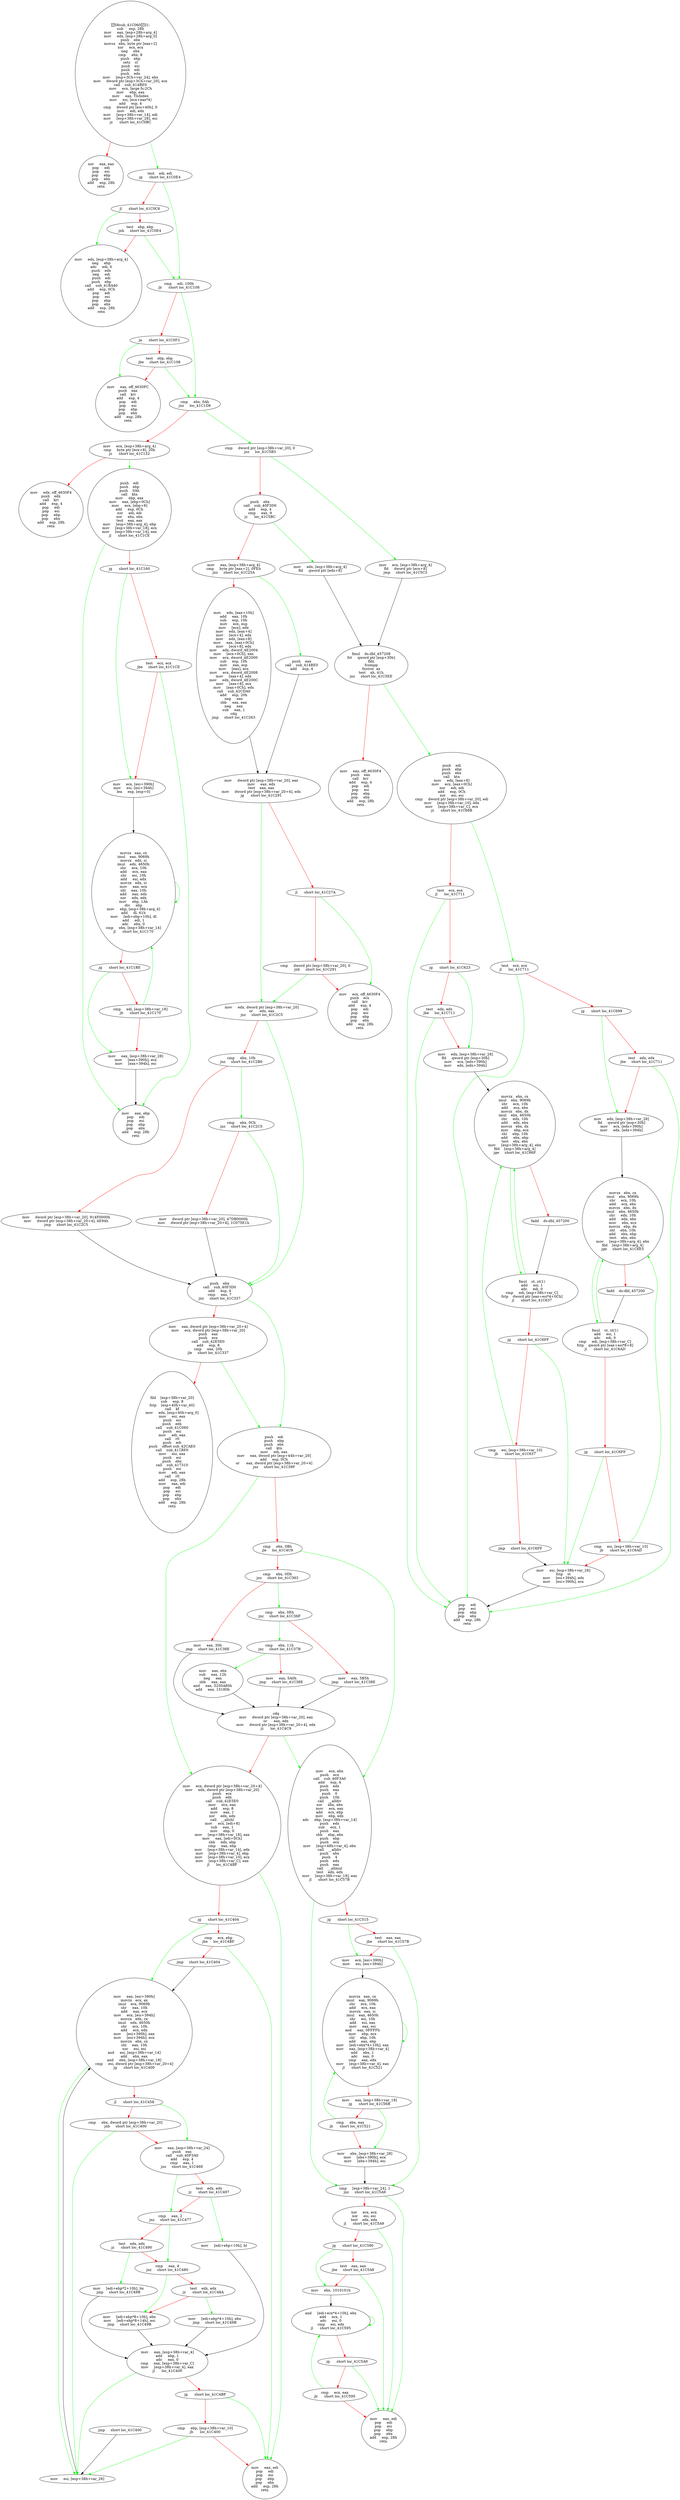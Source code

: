 digraph G{
Node0 [label = "58sub_41C06031:
sub     esp, 28h
mov     eax, [esp+28h+arg_4]
mov     edx, [esp+28h+arg_0]
push    ebx
movsx   ebx, byte ptr [eax+2]
xor     ecx, ecx
neg     ebx
cmp     ebx, 8
push    ebp
setz    cl
push    esi
push    edi
push    edx
mov     [esp+3Ch+var_24], ebx
mov     dword ptr [esp+3Ch+var_20], ecx
call    sub_414BE0
mov     ecx, large fs:2Ch
mov     ebp, eax
mov     eax, TlsIndex
mov     esi, [ecx+eax*4]
add     esp, 4
cmp     dword ptr [esi+40h], 0
mov     edi, edx
mov     [esp+38h+var_14], edi
mov     [esp+38h+var_28], esi
jz      short loc_41C0BC"]
Node1 [label = "xor     eax, eax
pop     edi
pop     esi
pop     ebp
pop     ebx
add     esp, 28h
retn"]
Node2 [label = "test    edi, edi
jg      short loc_41C0E4"]
Node3 [label = "jl      short loc_41C0C6"]
Node4 [label = "test    ebp, ebp
jnb     short loc_41C0E4"]
Node5 [label = "mov     edx, [esp+38h+arg_4]
neg     ebp
adc     edi, 0
push    edx
neg     edi
push    edi
push    ebp
call    sub_41BA40
add     esp, 0Ch
pop     edi
pop     esi
pop     ebp
pop     ebx
add     esp, 28h
retn"]
Node6 [label = "cmp     edi, 100h
jb      short loc_41C108"]
Node7 [label = "ja      short loc_41C0F2"]
Node8 [label = "test    ebp, ebp
jbe     short loc_41C108"]
Node9 [label = "mov     eax, off_4630FC
push    eax
call    krr
add     esp, 4
pop     edi
pop     esi
pop     ebp
pop     ebx
add     esp, 28h
retn"]
Node10 [label = "cmp     ebx, 0Ah
jnz     loc_41C1D8"]
Node11 [label = "mov     ecx, [esp+38h+arg_4]
cmp     byte ptr [ecx+8], 20h
jz      short loc_41C132"]
Node12 [label = "mov     edx, off_4630F4
push    edx
call    krr
add     esp, 4
pop     edi
pop     esi
pop     ebp
pop     ebx
add     esp, 28h
retn"]
Node13 [label = "push    edi
push    ebp
push    0Ah
call    ktn
mov     ebp, eax
mov     eax, [ebp+0Ch]
mov     ecx, [ebp+8]
add     esp, 0Ch
xor     edi, edi
xor     ebx, ebx
test    eax, eax
mov     [esp+38h+arg_4], ebp
mov     [esp+38h+var_18], ecx
mov     [esp+38h+var_14], eax
jl      short loc_41C1CE"]
Node14 [label = "jg      short loc_41C160"]
Node15 [label = "test    ecx, ecx
jbe     short loc_41C1CE"]
Node16 [label = "mov     ecx, [esi+390h]
mov     esi, [esi+394h]
lea     esp, [esp+0]"]
Node17 [label = "movzx   eax, cx
imul    eax, 9069h
movzx   edx, si
imul    edx, 4650h
shr     ecx, 10h
add     ecx, eax
shr     esi, 10h
add     esi, edx
movzx   edx, si
mov     eax, ecx
shl     eax, 10h
add     eax, edx
xor     edx, edx
mov     ebp, 1Ah
div     ebp
mov     ebp, [esp+38h+arg_4]
add     dl, 61h
mov     [edi+ebp+10h], dl
add     edi, 1
adc     ebx, 0
cmp     ebx, [esp+38h+var_14]
jl      short loc_41C170"]
Node18 [label = "jg      short loc_41C1BE"]
Node19 [label = "cmp     edi, [esp+38h+var_18]
jb      short loc_41C170"]
Node20 [label = "mov     eax, [esp+38h+var_28]
mov     [eax+390h], ecx
mov     [eax+394h], esi"]
Node21 [label = "mov     eax, ebp
pop     edi
pop     esi
pop     ebp
pop     ebx
add     esp, 28h
retn"]
Node22 [label = "cmp     dword ptr [esp+38h+var_20], 0
jnz     loc_41C5B3"]
Node23 [label = "push    ebx
call    sub_40F3D0
add     esp, 4
cmp     eax, 9
jz      loc_41C5BC"]
Node24 [label = "mov     eax, [esp+38h+arg_4]
cmp     byte ptr [eax+2], 0FEh
jnz     short loc_41C25A"]
Node25 [label = "mov     edx, [eax+10h]
add     eax, 10h
sub     esp, 10h
mov     ecx, esp
mov     [ecx], edx
mov     edx, [eax+4]
mov     [ecx+4], edx
mov     edx, [eax+8]
mov     eax, [eax+0Ch]
mov     [ecx+8], edx
mov     edx, dword_4E2004
mov     [ecx+0Ch], eax
mov     ecx, dword_4E2000
sub     esp, 10h
mov     eax, esp
mov     [eax], ecx
mov     ecx, dword_4E2008
mov     [eax+4], edx
mov     edx, dword_4E200C
mov     [eax+8], ecx
mov     [eax+0Ch], edx
call    sub_42CDA0
add     esp, 20h
neg     eax
sbb     eax, eax
neg     eax
sub     eax, 1
cdq
jmp     short loc_41C263"]
Node26 [label = "push    eax
call    sub_414BE0
add     esp, 4"]
Node27 [label = "mov     dword ptr [esp+38h+var_20], eax
mov     eax, edx
test    eax, eax
mov     dword ptr [esp+38h+var_20+4], edx
jg      short loc_41C291"]
Node28 [label = "jl      short loc_41C27A"]
Node29 [label = "cmp     dword ptr [esp+38h+var_20], 0
jnb     short loc_41C291"]
Node30 [label = "mov     ecx, off_4630F4
push    ecx
call    krr
add     esp, 4
pop     edi
pop     esi
pop     ebp
pop     ebx
add     esp, 28h
retn"]
Node31 [label = "mov     edx, dword ptr [esp+38h+var_20]
or      edx, eax
jnz     short loc_41C2C5"]
Node32 [label = "cmp     ebx, 10h
jnz     short loc_41C2B0"]
Node33 [label = "mov     dword ptr [esp+38h+var_20], 914F0000h
mov     dword ptr [esp+38h+var_20+4], 4E94h
jmp     short loc_41C2C5"]
Node34 [label = "cmp     ebx, 0Ch
jnz     short loc_41C2C5"]
Node35 [label = "mov     dword ptr [esp+38h+var_20], 47DB0000h
mov     dword ptr [esp+38h+var_20+4], 1C075E1h"]
Node36 [label = "push    ebx
call    sub_40F3D0
add     esp, 4
cmp     eax, 7
jnz     short loc_41C337"]
Node37 [label = "mov     eax, dword ptr [esp+38h+var_20+4]
mov     ecx, dword ptr [esp+38h+var_20]
push    eax
push    ecx
call    sub_42E5E0
add     esp, 8
cmp     eax, 20h
jle     short loc_41C337"]
Node38 [label = "fild    [esp+38h+var_20]
sub     esp, 8
fstp    [esp+40h+var_40]
call    kf
mov     edx, [esp+40h+arg_0]
mov     esi, eax
push    esi
push    edx
call    sub_41C060
push    esi
mov     edi, eax
call    r0
push    edi
push    offset sub_42CAE0
call    sub_411BF0
mov     esi, eax
push    esi
push    ebx
call    sub_417310
push    esi
mov     edi, eax
call    r0
add     esp, 28h
mov     eax, edi
pop     edi
pop     esi
pop     ebp
pop     ebx
add     esp, 28h
retn"]
Node39 [label = "push    edi
push    ebp
push    ebx
call    ktn
mov     edi, eax
mov     eax, dword ptr [esp+44h+var_20]
add     esp, 0Ch
or      eax, dword ptr [esp+38h+var_20+4]
jnz     short loc_41C39F"]
Node40 [label = "cmp     ebx, 0Bh
jle     loc_41C4C9"]
Node41 [label = "cmp     ebx, 0Dh
jnz     short loc_41C363"]
Node42 [label = "mov     eax, 30h
jmp     short loc_41C38E"]
Node43 [label = "cmp     ebx, 0Eh
jnz     short loc_41C36F"]
Node44 [label = "mov     eax, 5B5h
jmp     short loc_41C38E"]
Node45 [label = "cmp     ebx, 11h
jnz     short loc_41C37B"]
Node46 [label = "mov     eax, 5A0h
jmp     short loc_41C38E"]
Node47 [label = "mov     eax, ebx
sub     eax, 12h
neg     eax
sbb     eax, eax
and     eax, 5250A80h
add     eax, 15180h"]
Node48 [label = "cdq
mov     dword ptr [esp+38h+var_20], eax
or      eax, edx
mov     dword ptr [esp+38h+var_20+4], edx
jz      loc_41C4C9"]
Node49 [label = "mov     ecx, dword ptr [esp+38h+var_20+4]
mov     edx, dword ptr [esp+38h+var_20]
push    ecx
push    edx
call    sub_42E5E0
mov     ecx, eax
add     esp, 8
mov     eax, 1
xor     edx, edx
call    __allshl
mov     ecx, [edi+8]
sub     eax, 1
mov     ebp, 0
mov     [esp+38h+var_18], eax
mov     eax, [edi+0Ch]
sbb     edx, ebp
cmp     eax, ebp
mov     [esp+38h+var_14], edx
mov     [esp+38h+var_4], ebp
mov     [esp+38h+var_10], ecx
mov     [esp+38h+var_C], eax
jl      loc_41C4BF"]
Node50 [label = "jg      short loc_41C404"]
Node51 [label = "cmp     ecx, ebp
jbe     loc_41C4BF"]
Node52 [label = "jmp     short loc_41C404"]
Node53 [label = "jmp     short loc_41C400"]
Node54 [label = "mov     esi, [esp+38h+var_28]"]
Node55 [label = "mov     eax, [esi+390h]
movzx   ecx, ax
imul    ecx, 9069h
shr     eax, 10h
add     eax, ecx
mov     ecx, [esi+394h]
movzx   edx, cx
imul    edx, 4650h
shr     ecx, 10h
add     ecx, edx
mov     [esi+390h], eax
mov     [esi+394h], ecx
movzx   ebx, cx
shl     eax, 10h
xor     esi, esi
and     esi, [esp+38h+var_14]
add     ebx, eax
and     ebx, [esp+38h+var_18]
cmp     esi, dword ptr [esp+38h+var_20+4]
jg      short loc_41C400"]
Node56 [label = "jl      short loc_41C458"]
Node57 [label = "cmp     ebx, dword ptr [esp+38h+var_20]
jnb     short loc_41C400"]
Node58 [label = "mov     eax, [esp+38h+var_24]
push    eax
call    sub_40F3A0
add     esp, 4
cmp     eax, 1
jnz     short loc_41C46E"]
Node59 [label = "test    edx, edx
jz      short loc_41C497"]
Node60 [label = "cmp     eax, 2
jnz     short loc_41C477"]
Node61 [label = "test    edx, edx
jz      short loc_41C490"]
Node62 [label = "cmp     eax, 4
jnz     short loc_41C480"]
Node63 [label = "test    edx, edx
jz      short loc_41C48A"]
Node64 [label = "mov     [edi+ebp*8+10h], ebx
mov     [edi+ebp*8+14h], esi
jmp     short loc_41C49B"]
Node65 [label = "mov     [edi+ebp*4+10h], ebx
jmp     short loc_41C49B"]
Node66 [label = "mov     [edi+ebp*2+10h], bx
jmp     short loc_41C49B"]
Node67 [label = "mov     [edi+ebp+10h], bl"]
Node68 [label = "mov     eax, [esp+38h+var_4]
add     ebp, 1
adc     eax, 0
cmp     eax, [esp+38h+var_C]
mov     [esp+38h+var_4], eax
jl      loc_41C400"]
Node69 [label = "jg      short loc_41C4BF"]
Node70 [label = "cmp     ebp, [esp+38h+var_10]
jb      loc_41C400"]
Node71 [label = "mov     eax, edi
pop     edi
pop     esi
pop     ebp
pop     ebx
add     esp, 28h
retn"]
Node72 [label = "mov     ecx, ebx
push    ecx
call    sub_40F3A0
add     esp, 4
push    edx
push    eax
push    0
push    10h
call    __alldiv
xor     ebx, ebx
mov     ecx, eax
add     ecx, ebp
mov     ebp, edx
adc     ebp, [esp+38h+var_14]
push    edx
sub     ecx, 1
push    eax
sbb     ebp, ebx
push    ebp
push    ecx
mov     [esp+48h+var_4], ebx
call    __alldiv
push    ebx
push    4
push    edx
push    eax
call    __allmul
test    edx, edx
mov     [esp+38h+var_18], eax
jl      short loc_41C57B"]
Node73 [label = "jg      short loc_41C515"]
Node74 [label = "test    eax, eax
jbe     short loc_41C57B"]
Node75 [label = "mov     ecx, [esi+390h]
mov     esi, [esi+394h]"]
Node76 [label = "movzx   eax, cx
imul    eax, 9069h
shr     ecx, 10h
add     ecx, eax
movzx   eax, si
imul    eax, 4650h
shr     esi, 10h
add     esi, eax
mov     eax, esi
and     eax, 0FFFFh
mov     ebp, ecx
shl     ebp, 10h
add     eax, ebp
mov     [edi+ebx*4+10h], eax
mov     eax, [esp+38h+var_4]
add     ebx, 1
adc     eax, 0
cmp     eax, edx
mov     [esp+38h+var_4], eax
jl      short loc_41C521"]
Node77 [label = "mov     eax, [esp+38h+var_18]
jg      short loc_41C56B"]
Node78 [label = "cmp     ebx, eax
jb      short loc_41C521"]
Node79 [label = "mov     ebx, [esp+38h+var_28]
mov     [ebx+390h], ecx
mov     [ebx+394h], esi"]
Node80 [label = "cmp     [esp+38h+var_24], 1
jnz     short loc_41C5A9"]
Node81 [label = "xor     ecx, ecx
xor     esi, esi
test    edx, edx
jl      short loc_41C5A9"]
Node82 [label = "jg      short loc_41C590"]
Node83 [label = "test    eax, eax
jbe     short loc_41C5A9"]
Node84 [label = "mov     ebx, 1010101h"]
Node85 [label = "and     [edi+ecx*4+10h], ebx
add     ecx, 1
adc     esi, 0
cmp     esi, edx
jl      short loc_41C595"]
Node86 [label = "jg      short loc_41C5A9"]
Node87 [label = "cmp     ecx, eax
jb      short loc_41C595"]
Node88 [label = "mov     eax, edi
pop     edi
pop     esi
pop     ebp
pop     ebx
add     esp, 28h
retn"]
Node89 [label = "mov     ecx, [esp+38h+arg_4]
fld     dword ptr [ecx+8]
jmp     short loc_41C5C3"]
Node90 [label = "mov     edx, [esp+38h+arg_4]
fld     qword ptr [edx+8]"]
Node91 [label = "fmul    ds:dbl_457208
fst     qword ptr [esp+30h]
fldz
fcompp
fnstsw  ax
test    ah, 41h
jnz     short loc_41C5EE"]
Node92 [label = "mov     eax, off_4630F4
push    eax
call    krr
add     esp, 4
pop     edi
pop     esi
pop     ebp
pop     ebx
add     esp, 28h
retn"]
Node93 [label = "push    edi
push    ebp
push    ebx
call    ktn
mov     edx, [eax+8]
mov     ecx, [eax+0Ch]
xor     edi, edi
add     esp, 0Ch
xor     esi, esi
cmp     dword ptr [esp+38h+var_20], edi
mov     [esp+38h+var_10], edx
mov     [esp+38h+var_C], ecx
jz      short loc_41C68B"]
Node94 [label = "test    ecx, ecx
jl      loc_41C711"]
Node95 [label = "jg      short loc_41C623"]
Node96 [label = "test    edx, edx
jbe     loc_41C711"]
Node97 [label = "mov     edx, [esp+38h+var_28]
fld     qword ptr [esp+30h]
mov     ecx, [edx+390h]
mov     edx, [edx+394h]"]
Node98 [label = "movzx   ebx, cx
imul    ebx, 9069h
shr     ecx, 10h
add     ecx, ebx
movzx   ebx, dx
imul    ebx, 4650h
shr     edx, 10h
add     edx, ebx
movzx   ebx, dx
mov     ebp, ecx
shl     ebp, 10h
add     ebx, ebp
test    ebx, ebx
mov     [esp+38h+arg_4], ebx
fild    [esp+38h+arg_4]
jge     short loc_41C66F"]
Node99 [label = "fadd    ds:dbl_457200"]
Node100 [label = "fmul    st, st(1)
add     esi, 1
adc     edi, 0
cmp     edi, [esp+38h+var_C]
fstp    dword ptr [eax+esi*4+0Ch]
jl      short loc_41C637"]
Node101 [label = "jg      short loc_41C6FF"]
Node102 [label = "cmp     esi, [esp+38h+var_10]
jb      short loc_41C637"]
Node103 [label = "jmp     short loc_41C6FF"]
Node104 [label = "test    ecx, ecx
jl      loc_41C711"]
Node105 [label = "jg      short loc_41C699"]
Node106 [label = "test    edx, edx
jbe     short loc_41C711"]
Node107 [label = "mov     edx, [esp+38h+var_28]
fld     qword ptr [esp+30h]
mov     ecx, [edx+390h]
mov     edx, [edx+394h]"]
Node108 [label = "movzx   ebx, cx
imul    ebx, 9069h
shr     ecx, 10h
add     ecx, ebx
movzx   ebx, dx
imul    ebx, 4650h
shr     edx, 10h
add     edx, ebx
mov     ebx, ecx
movzx   ebp, dx
shl     ebx, 10h
add     ebx, ebp
test    ebx, ebx
mov     [esp+38h+arg_4], ebx
fild    [esp+38h+arg_4]
jge     short loc_41C6E5"]
Node109 [label = "fadd    ds:dbl_457200"]
Node110 [label = "fmul    st, st(1)
add     esi, 1
adc     edi, 0
cmp     edi, [esp+38h+var_C]
fstp    qword ptr [eax+esi*8+8]
jl      short loc_41C6AD"]
Node111 [label = "jg      short loc_41C6FF"]
Node112 [label = "cmp     esi, [esp+38h+var_10]
jb      short loc_41C6AD"]
Node113 [label = "mov     esi, [esp+38h+var_28]
fstp    st
mov     [esi+394h], edx
mov     [esi+390h], ecx"]
Node114 [label = "pop     edi
pop     esi
pop     ebp
pop     ebx
add     esp, 28h
retn"]
Node0 -> Node1 [color = "red"]
Node0 -> Node2 [color = "green"]
Node2 -> Node3 [color = "red"]
Node2 -> Node6 [color = "green"]
Node3 -> Node4 [color = "red"]
Node3 -> Node5 [color = "green"]
Node4 -> Node5 [color = "red"]
Node4 -> Node6 [color = "green"]
Node6 -> Node7 [color = "red"]
Node6 -> Node10 [color = "green"]
Node7 -> Node8 [color = "red"]
Node7 -> Node9 [color = "green"]
Node8 -> Node9 [color = "red"]
Node8 -> Node10 [color = "green"]
Node10 -> Node11 [color = "red"]
Node10 -> Node22 [color = "green"]
Node11 -> Node12 [color = "red"]
Node11 -> Node13 [color = "green"]
Node13 -> Node14 [color = "red"]
Node13 -> Node21 [color = "green"]
Node14 -> Node15 [color = "red"]
Node14 -> Node16 [color = "green"]
Node15 -> Node16 [color = "red"]
Node15 -> Node21 [color = "green"]
Node16 -> Node17 [color = "black"]
Node17 -> Node18 [color = "red"]
Node17 -> Node17 [color = "green"]
Node18 -> Node19 [color = "red"]
Node18 -> Node20 [color = "green"]
Node19 -> Node17 [color = "green"]
Node19 -> Node20 [color = "red"]
Node20 -> Node21 [color = "black"]
Node22 -> Node23 [color = "red"]
Node22 -> Node89 [color = "green"]
Node23 -> Node24 [color = "red"]
Node23 -> Node90 [color = "green"]
Node24 -> Node25 [color = "red"]
Node24 -> Node26 [color = "green"]
Node25 -> Node27 [color = "black"]
Node26 -> Node27 [color = "black"]
Node27 -> Node28 [color = "red"]
Node27 -> Node31 [color = "green"]
Node28 -> Node29 [color = "red"]
Node28 -> Node30 [color = "green"]
Node29 -> Node30 [color = "red"]
Node29 -> Node31 [color = "green"]
Node31 -> Node32 [color = "red"]
Node31 -> Node36 [color = "green"]
Node32 -> Node33 [color = "red"]
Node32 -> Node34 [color = "green"]
Node33 -> Node36 [color = "black"]
Node34 -> Node35 [color = "red"]
Node34 -> Node36 [color = "green"]
Node35 -> Node36 [color = "black"]
Node36 -> Node37 [color = "red"]
Node36 -> Node39 [color = "green"]
Node37 -> Node38 [color = "red"]
Node37 -> Node39 [color = "green"]
Node39 -> Node40 [color = "red"]
Node39 -> Node49 [color = "green"]
Node40 -> Node41 [color = "red"]
Node40 -> Node72 [color = "green"]
Node41 -> Node42 [color = "red"]
Node41 -> Node43 [color = "green"]
Node42 -> Node48 [color = "black"]
Node43 -> Node44 [color = "red"]
Node43 -> Node45 [color = "green"]
Node44 -> Node48 [color = "black"]
Node45 -> Node46 [color = "red"]
Node45 -> Node47 [color = "green"]
Node46 -> Node48 [color = "black"]
Node47 -> Node48 [color = "black"]
Node48 -> Node49 [color = "red"]
Node48 -> Node72 [color = "green"]
Node49 -> Node50 [color = "red"]
Node49 -> Node71 [color = "green"]
Node50 -> Node51 [color = "red"]
Node50 -> Node55 [color = "green"]
Node51 -> Node52 [color = "red"]
Node51 -> Node71 [color = "green"]
Node52 -> Node55 [color = "black"]
Node53 -> Node54 [color = "black"]
Node54 -> Node55 [color = "black"]
Node55 -> Node54 [color = "green"]
Node55 -> Node56 [color = "red"]
Node56 -> Node57 [color = "red"]
Node56 -> Node58 [color = "green"]
Node57 -> Node54 [color = "green"]
Node57 -> Node58 [color = "red"]
Node58 -> Node59 [color = "red"]
Node58 -> Node60 [color = "green"]
Node59 -> Node60 [color = "red"]
Node59 -> Node67 [color = "green"]
Node60 -> Node61 [color = "red"]
Node60 -> Node62 [color = "green"]
Node61 -> Node62 [color = "red"]
Node61 -> Node66 [color = "green"]
Node62 -> Node63 [color = "red"]
Node62 -> Node64 [color = "green"]
Node63 -> Node64 [color = "red"]
Node63 -> Node65 [color = "green"]
Node64 -> Node68 [color = "black"]
Node65 -> Node68 [color = "black"]
Node66 -> Node68 [color = "black"]
Node67 -> Node68 [color = "black"]
Node68 -> Node54 [color = "green"]
Node68 -> Node69 [color = "red"]
Node69 -> Node70 [color = "red"]
Node69 -> Node71 [color = "green"]
Node70 -> Node54 [color = "green"]
Node70 -> Node71 [color = "red"]
Node72 -> Node73 [color = "red"]
Node72 -> Node80 [color = "green"]
Node73 -> Node74 [color = "red"]
Node73 -> Node75 [color = "green"]
Node74 -> Node75 [color = "red"]
Node74 -> Node80 [color = "green"]
Node75 -> Node76 [color = "black"]
Node76 -> Node77 [color = "red"]
Node76 -> Node76 [color = "green"]
Node77 -> Node78 [color = "red"]
Node77 -> Node79 [color = "green"]
Node78 -> Node76 [color = "green"]
Node78 -> Node79 [color = "red"]
Node79 -> Node80 [color = "black"]
Node80 -> Node81 [color = "red"]
Node80 -> Node88 [color = "green"]
Node81 -> Node82 [color = "red"]
Node81 -> Node88 [color = "green"]
Node82 -> Node83 [color = "red"]
Node82 -> Node84 [color = "green"]
Node83 -> Node84 [color = "red"]
Node83 -> Node88 [color = "green"]
Node84 -> Node85 [color = "black"]
Node85 -> Node86 [color = "red"]
Node85 -> Node85 [color = "green"]
Node86 -> Node87 [color = "red"]
Node86 -> Node88 [color = "green"]
Node87 -> Node85 [color = "green"]
Node87 -> Node88 [color = "red"]
Node89 -> Node91 [color = "black"]
Node90 -> Node91 [color = "black"]
Node91 -> Node92 [color = "red"]
Node91 -> Node93 [color = "green"]
Node93 -> Node94 [color = "red"]
Node93 -> Node104 [color = "green"]
Node94 -> Node95 [color = "red"]
Node94 -> Node114 [color = "green"]
Node95 -> Node96 [color = "red"]
Node95 -> Node97 [color = "green"]
Node96 -> Node97 [color = "red"]
Node96 -> Node114 [color = "green"]
Node97 -> Node98 [color = "black"]
Node98 -> Node99 [color = "red"]
Node98 -> Node100 [color = "green"]
Node99 -> Node100 [color = "black"]
Node100 -> Node98 [color = "green"]
Node100 -> Node101 [color = "red"]
Node101 -> Node102 [color = "red"]
Node101 -> Node113 [color = "green"]
Node102 -> Node98 [color = "green"]
Node102 -> Node103 [color = "red"]
Node103 -> Node113 [color = "black"]
Node104 -> Node105 [color = "red"]
Node104 -> Node114 [color = "green"]
Node105 -> Node106 [color = "red"]
Node105 -> Node107 [color = "green"]
Node106 -> Node107 [color = "red"]
Node106 -> Node114 [color = "green"]
Node107 -> Node108 [color = "black"]
Node108 -> Node109 [color = "red"]
Node108 -> Node110 [color = "green"]
Node109 -> Node110 [color = "black"]
Node110 -> Node108 [color = "green"]
Node110 -> Node111 [color = "red"]
Node111 -> Node112 [color = "red"]
Node111 -> Node113 [color = "green"]
Node112 -> Node108 [color = "green"]
Node112 -> Node113 [color = "red"]
Node113 -> Node114 [color = "black"]
}